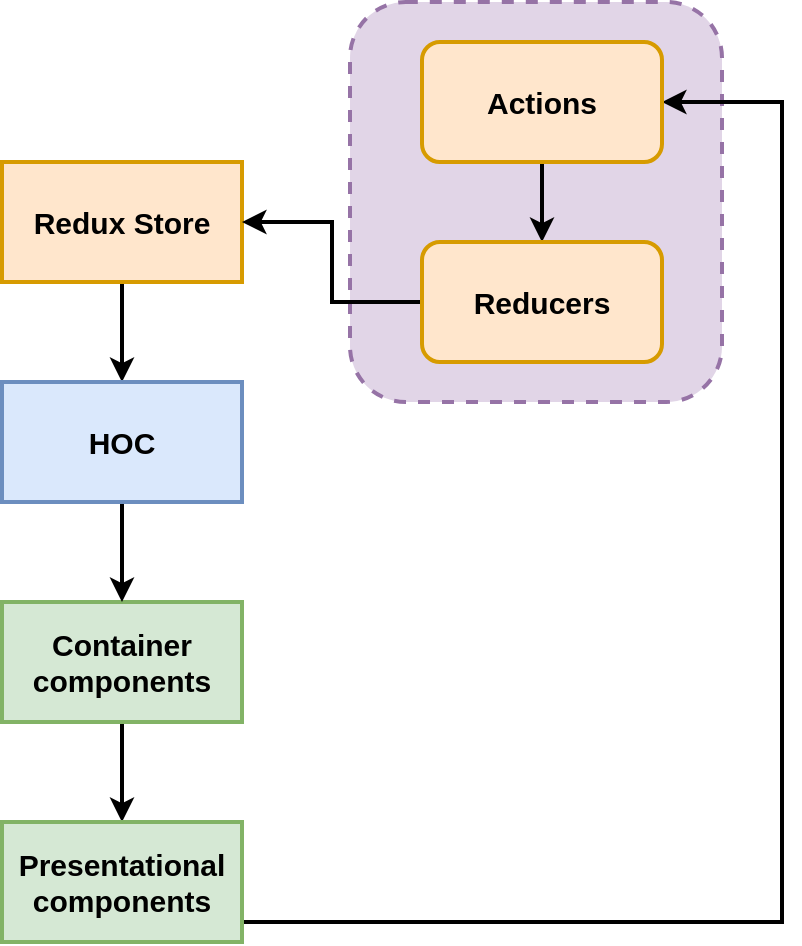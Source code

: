 <mxfile version="14.7.9" type="device"><diagram id="YrKDLu1C8_bAbmXS7A7a" name="Page-1"><mxGraphModel dx="498" dy="761" grid="1" gridSize="10" guides="1" tooltips="1" connect="1" arrows="1" fold="1" page="1" pageScale="1" pageWidth="827" pageHeight="1169" math="0" shadow="0"><root><mxCell id="0"/><mxCell id="1" parent="0"/><mxCell id="4mVyfFAuw7Q-Uzpmh2cW-11" value="" style="rounded=1;whiteSpace=wrap;html=1;fontSize=15;strokeWidth=2;dashed=1;fillColor=#e1d5e7;strokeColor=#9673a6;" vertex="1" parent="1"><mxGeometry x="354" y="10" width="186" height="200" as="geometry"/></mxCell><mxCell id="4mVyfFAuw7Q-Uzpmh2cW-16" style="edgeStyle=orthogonalEdgeStyle;rounded=0;orthogonalLoop=1;jettySize=auto;html=1;entryX=0.5;entryY=0;entryDx=0;entryDy=0;fontSize=15;startArrow=none;startFill=0;strokeWidth=2;" edge="1" parent="1" source="4mVyfFAuw7Q-Uzpmh2cW-1" target="4mVyfFAuw7Q-Uzpmh2cW-5"><mxGeometry relative="1" as="geometry"/></mxCell><mxCell id="4mVyfFAuw7Q-Uzpmh2cW-1" value="Redux Store" style="rounded=0;whiteSpace=wrap;html=1;strokeWidth=2;fontSize=15;fontStyle=1;fillColor=#ffe6cc;strokeColor=#d79b00;" vertex="1" parent="1"><mxGeometry x="180" y="90" width="120" height="60" as="geometry"/></mxCell><mxCell id="4mVyfFAuw7Q-Uzpmh2cW-8" style="edgeStyle=orthogonalEdgeStyle;rounded=0;orthogonalLoop=1;jettySize=auto;html=1;exitX=0.5;exitY=1;exitDx=0;exitDy=0;entryX=0.5;entryY=0;entryDx=0;entryDy=0;fontSize=15;strokeWidth=2;startArrow=none;startFill=0;" edge="1" parent="1" source="4mVyfFAuw7Q-Uzpmh2cW-2" target="4mVyfFAuw7Q-Uzpmh2cW-3"><mxGeometry relative="1" as="geometry"/></mxCell><mxCell id="4mVyfFAuw7Q-Uzpmh2cW-2" value="Container components" style="rounded=0;whiteSpace=wrap;html=1;strokeWidth=2;fontSize=15;fontStyle=1;fillColor=#d5e8d4;strokeColor=#82b366;" vertex="1" parent="1"><mxGeometry x="180" y="310" width="120" height="60" as="geometry"/></mxCell><mxCell id="4mVyfFAuw7Q-Uzpmh2cW-18" style="edgeStyle=orthogonalEdgeStyle;rounded=0;orthogonalLoop=1;jettySize=auto;html=1;entryX=1;entryY=0.5;entryDx=0;entryDy=0;fontSize=15;startArrow=none;startFill=0;strokeWidth=2;" edge="1" parent="1" source="4mVyfFAuw7Q-Uzpmh2cW-3" target="4mVyfFAuw7Q-Uzpmh2cW-9"><mxGeometry relative="1" as="geometry"><Array as="points"><mxPoint x="570" y="470"/><mxPoint x="570" y="60"/></Array></mxGeometry></mxCell><mxCell id="4mVyfFAuw7Q-Uzpmh2cW-3" value="Presentational components" style="rounded=0;whiteSpace=wrap;html=1;strokeWidth=2;fontSize=15;fontStyle=1;fillColor=#d5e8d4;strokeColor=#82b366;" vertex="1" parent="1"><mxGeometry x="180" y="420" width="120" height="60" as="geometry"/></mxCell><mxCell id="4mVyfFAuw7Q-Uzpmh2cW-7" style="edgeStyle=orthogonalEdgeStyle;rounded=0;orthogonalLoop=1;jettySize=auto;html=1;exitX=0.5;exitY=1;exitDx=0;exitDy=0;entryX=0.5;entryY=0;entryDx=0;entryDy=0;fontSize=15;strokeWidth=2;startArrow=none;startFill=0;" edge="1" parent="1" source="4mVyfFAuw7Q-Uzpmh2cW-5" target="4mVyfFAuw7Q-Uzpmh2cW-2"><mxGeometry relative="1" as="geometry"/></mxCell><mxCell id="4mVyfFAuw7Q-Uzpmh2cW-5" value="HOC" style="rounded=0;whiteSpace=wrap;html=1;strokeWidth=2;fontSize=15;fontStyle=1;fillColor=#dae8fc;strokeColor=#6c8ebf;" vertex="1" parent="1"><mxGeometry x="180" y="200" width="120" height="60" as="geometry"/></mxCell><mxCell id="4mVyfFAuw7Q-Uzpmh2cW-13" style="edgeStyle=orthogonalEdgeStyle;rounded=0;orthogonalLoop=1;jettySize=auto;html=1;entryX=0.5;entryY=0;entryDx=0;entryDy=0;fontSize=15;startArrow=none;startFill=0;strokeWidth=2;" edge="1" parent="1" source="4mVyfFAuw7Q-Uzpmh2cW-9" target="4mVyfFAuw7Q-Uzpmh2cW-10"><mxGeometry relative="1" as="geometry"/></mxCell><mxCell id="4mVyfFAuw7Q-Uzpmh2cW-9" value="Actions" style="rounded=1;whiteSpace=wrap;html=1;fontSize=15;strokeWidth=2;fontStyle=1;fillColor=#ffe6cc;strokeColor=#d79b00;" vertex="1" parent="1"><mxGeometry x="390" y="30" width="120" height="60" as="geometry"/></mxCell><mxCell id="4mVyfFAuw7Q-Uzpmh2cW-15" style="edgeStyle=orthogonalEdgeStyle;rounded=0;orthogonalLoop=1;jettySize=auto;html=1;entryX=1;entryY=0.5;entryDx=0;entryDy=0;fontSize=15;startArrow=none;startFill=0;strokeWidth=2;" edge="1" parent="1" source="4mVyfFAuw7Q-Uzpmh2cW-10" target="4mVyfFAuw7Q-Uzpmh2cW-1"><mxGeometry relative="1" as="geometry"/></mxCell><mxCell id="4mVyfFAuw7Q-Uzpmh2cW-10" value="Reducers" style="rounded=1;whiteSpace=wrap;html=1;fontSize=15;strokeWidth=2;fontStyle=1;fillColor=#ffe6cc;strokeColor=#d79b00;" vertex="1" parent="1"><mxGeometry x="390" y="130" width="120" height="60" as="geometry"/></mxCell></root></mxGraphModel></diagram></mxfile>